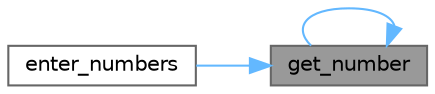 digraph "get_number"
{
 // LATEX_PDF_SIZE
  bgcolor="transparent";
  edge [fontname=Helvetica,fontsize=10,labelfontname=Helvetica,labelfontsize=10];
  node [fontname=Helvetica,fontsize=10,shape=box,height=0.2,width=0.4];
  rankdir="RL";
  Node1 [id="Node000001",label="get_number",height=0.2,width=0.4,color="gray40", fillcolor="grey60", style="filled", fontcolor="black",tooltip="function for getting a number from user"];
  Node1 -> Node2 [id="edge1_Node000001_Node000002",dir="back",color="steelblue1",style="solid",tooltip=" "];
  Node2 [id="Node000002",label="enter_numbers",height=0.2,width=0.4,color="grey40", fillcolor="white", style="filled",URL="$input__output_8cpp.html#a49d40089c68931f47c9da00ea858b025",tooltip="a function for entering coefs"];
  Node1 -> Node1 [id="edge2_Node000001_Node000001",dir="back",color="steelblue1",style="solid",tooltip=" "];
}
